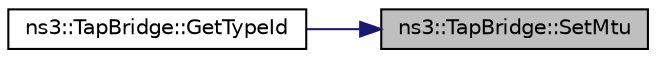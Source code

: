digraph "ns3::TapBridge::SetMtu"
{
 // LATEX_PDF_SIZE
  edge [fontname="Helvetica",fontsize="10",labelfontname="Helvetica",labelfontsize="10"];
  node [fontname="Helvetica",fontsize="10",shape=record];
  rankdir="RL";
  Node1 [label="ns3::TapBridge::SetMtu",height=0.2,width=0.4,color="black", fillcolor="grey75", style="filled", fontcolor="black",tooltip=" "];
  Node1 -> Node2 [dir="back",color="midnightblue",fontsize="10",style="solid",fontname="Helvetica"];
  Node2 [label="ns3::TapBridge::GetTypeId",height=0.2,width=0.4,color="black", fillcolor="white", style="filled",URL="$classns3_1_1_tap_bridge.html#a9ac80b6070b0e111d23367c42e411746",tooltip="Get the type ID."];
}
